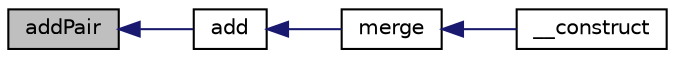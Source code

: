 digraph "addPair"
{
  edge [fontname="Helvetica",fontsize="10",labelfontname="Helvetica",labelfontsize="10"];
  node [fontname="Helvetica",fontsize="10",shape=record];
  rankdir="LR";
  Node1 [label="addPair",height=0.2,width=0.4,color="black", fillcolor="grey75", style="filled" fontcolor="black"];
  Node1 -> Node2 [dir="back",color="midnightblue",fontsize="10",style="solid",fontname="Helvetica"];
  Node2 [label="add",height=0.2,width=0.4,color="black", fillcolor="white", style="filled",URL="$class_simple_encoding.html#ac65b58932a1a462e0a344545d775efaa"];
  Node2 -> Node3 [dir="back",color="midnightblue",fontsize="10",style="solid",fontname="Helvetica"];
  Node3 [label="merge",height=0.2,width=0.4,color="black", fillcolor="white", style="filled",URL="$class_simple_encoding.html#a9750b40b78aac906ec64a2a828eee4ab"];
  Node3 -> Node4 [dir="back",color="midnightblue",fontsize="10",style="solid",fontname="Helvetica"];
  Node4 [label="__construct",height=0.2,width=0.4,color="black", fillcolor="white", style="filled",URL="$class_simple_encoding.html#aa6bfda6f06b7296db34c33a641b8c09f"];
}
